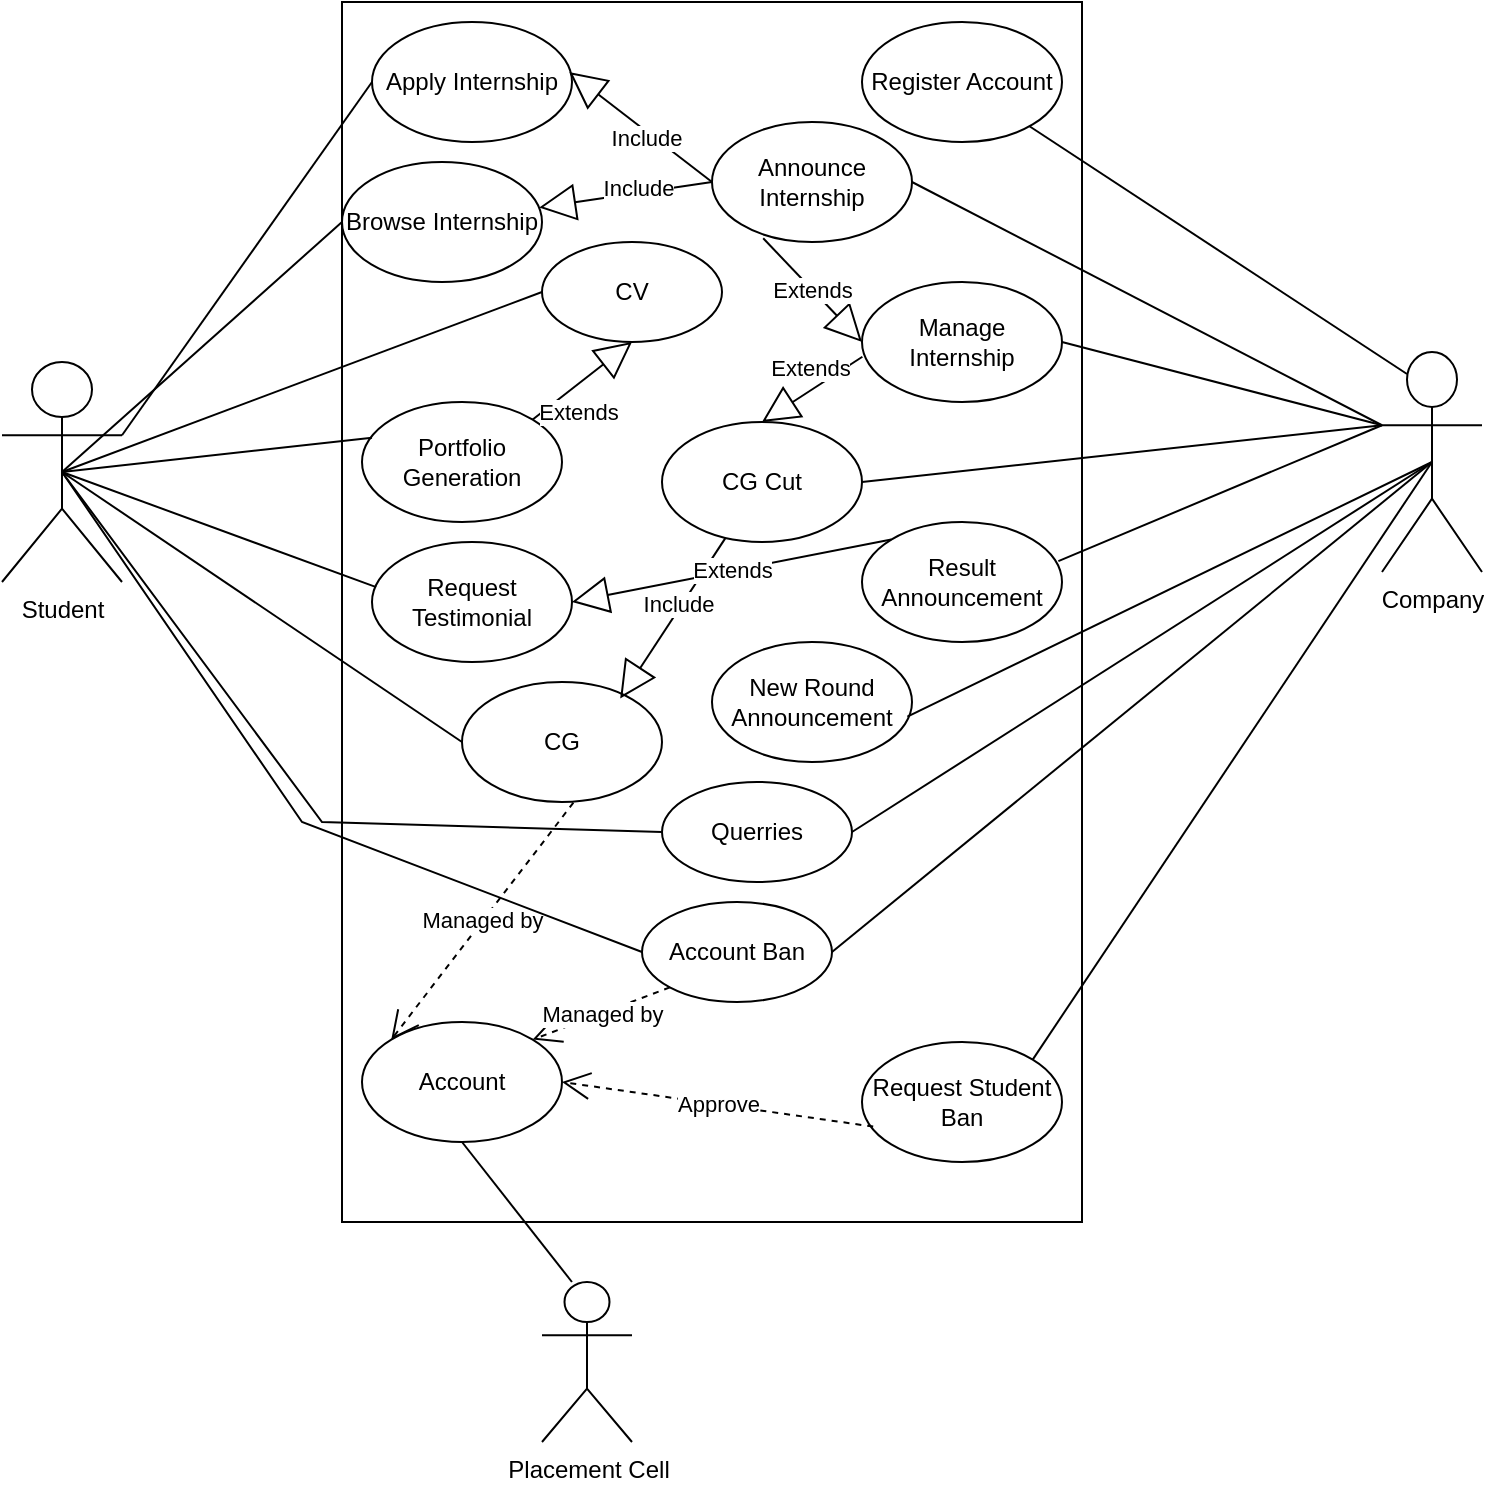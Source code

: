 <mxfile version="21.6.5" type="device">
  <diagram name="Page-1" id="r9nEY2Yy7e56UqKPWLLR">
    <mxGraphModel dx="1227" dy="618" grid="1" gridSize="10" guides="1" tooltips="1" connect="1" arrows="1" fold="1" page="1" pageScale="1" pageWidth="850" pageHeight="1100" math="0" shadow="0">
      <root>
        <mxCell id="0" />
        <mxCell id="1" parent="0" />
        <mxCell id="-XwaJixAXSmG_WCZRdY7-1" value="" style="rounded=0;whiteSpace=wrap;html=1;" vertex="1" parent="1">
          <mxGeometry x="180" y="40" width="370" height="610" as="geometry" />
        </mxCell>
        <mxCell id="-XwaJixAXSmG_WCZRdY7-4" value="Apply Internship" style="ellipse;whiteSpace=wrap;html=1;" vertex="1" parent="1">
          <mxGeometry x="195" y="50" width="100" height="60" as="geometry" />
        </mxCell>
        <mxCell id="-XwaJixAXSmG_WCZRdY7-5" value="Request Testimonial" style="ellipse;whiteSpace=wrap;html=1;" vertex="1" parent="1">
          <mxGeometry x="195" y="310" width="100" height="60" as="geometry" />
        </mxCell>
        <mxCell id="-XwaJixAXSmG_WCZRdY7-6" value="CV" style="ellipse;whiteSpace=wrap;html=1;" vertex="1" parent="1">
          <mxGeometry x="280" y="160" width="90" height="50" as="geometry" />
        </mxCell>
        <mxCell id="-XwaJixAXSmG_WCZRdY7-7" value="Portfolio Generation" style="ellipse;whiteSpace=wrap;html=1;" vertex="1" parent="1">
          <mxGeometry x="190" y="240" width="100" height="60" as="geometry" />
        </mxCell>
        <mxCell id="-XwaJixAXSmG_WCZRdY7-8" value="Browse Internship" style="ellipse;whiteSpace=wrap;html=1;" vertex="1" parent="1">
          <mxGeometry x="180" y="120" width="100" height="60" as="geometry" />
        </mxCell>
        <mxCell id="-XwaJixAXSmG_WCZRdY7-9" value="Student" style="shape=umlActor;verticalLabelPosition=bottom;verticalAlign=top;html=1;outlineConnect=0;" vertex="1" parent="1">
          <mxGeometry x="10" y="220" width="60" height="110" as="geometry" />
        </mxCell>
        <mxCell id="-XwaJixAXSmG_WCZRdY7-10" value="" style="endArrow=none;html=1;rounded=0;exitX=1;exitY=0.333;exitDx=0;exitDy=0;exitPerimeter=0;entryX=0;entryY=0.5;entryDx=0;entryDy=0;" edge="1" parent="1" source="-XwaJixAXSmG_WCZRdY7-9" target="-XwaJixAXSmG_WCZRdY7-4">
          <mxGeometry width="50" height="50" relative="1" as="geometry">
            <mxPoint x="90" y="160" as="sourcePoint" />
            <mxPoint x="180" y="270" as="targetPoint" />
          </mxGeometry>
        </mxCell>
        <mxCell id="-XwaJixAXSmG_WCZRdY7-11" value="" style="endArrow=none;html=1;rounded=0;entryX=0;entryY=0.5;entryDx=0;entryDy=0;exitX=0.5;exitY=0.5;exitDx=0;exitDy=0;exitPerimeter=0;" edge="1" parent="1" source="-XwaJixAXSmG_WCZRdY7-9" target="-XwaJixAXSmG_WCZRdY7-8">
          <mxGeometry width="50" height="50" relative="1" as="geometry">
            <mxPoint x="90" y="170" as="sourcePoint" />
            <mxPoint x="210" y="100" as="targetPoint" />
          </mxGeometry>
        </mxCell>
        <mxCell id="-XwaJixAXSmG_WCZRdY7-12" value="" style="endArrow=none;html=1;rounded=0;entryX=0;entryY=0.5;entryDx=0;entryDy=0;exitX=0.5;exitY=0.5;exitDx=0;exitDy=0;exitPerimeter=0;" edge="1" parent="1" source="-XwaJixAXSmG_WCZRdY7-9" target="-XwaJixAXSmG_WCZRdY7-6">
          <mxGeometry width="50" height="50" relative="1" as="geometry">
            <mxPoint x="75" y="180" as="sourcePoint" />
            <mxPoint x="210" y="170" as="targetPoint" />
          </mxGeometry>
        </mxCell>
        <mxCell id="-XwaJixAXSmG_WCZRdY7-13" value="" style="endArrow=none;html=1;rounded=0;exitX=0.5;exitY=0.5;exitDx=0;exitDy=0;exitPerimeter=0;entryX=0.05;entryY=0.297;entryDx=0;entryDy=0;entryPerimeter=0;" edge="1" parent="1" source="-XwaJixAXSmG_WCZRdY7-9" target="-XwaJixAXSmG_WCZRdY7-7">
          <mxGeometry width="50" height="50" relative="1" as="geometry">
            <mxPoint x="75" y="180" as="sourcePoint" />
            <mxPoint x="210" y="240" as="targetPoint" />
          </mxGeometry>
        </mxCell>
        <mxCell id="-XwaJixAXSmG_WCZRdY7-14" value="" style="endArrow=none;html=1;rounded=0;entryX=0.021;entryY=0.376;entryDx=0;entryDy=0;entryPerimeter=0;exitX=0.5;exitY=0.5;exitDx=0;exitDy=0;exitPerimeter=0;" edge="1" parent="1" source="-XwaJixAXSmG_WCZRdY7-9" target="-XwaJixAXSmG_WCZRdY7-5">
          <mxGeometry width="50" height="50" relative="1" as="geometry">
            <mxPoint x="75" y="180" as="sourcePoint" />
            <mxPoint x="215" y="298" as="targetPoint" />
          </mxGeometry>
        </mxCell>
        <mxCell id="-XwaJixAXSmG_WCZRdY7-16" value="Register Account" style="ellipse;whiteSpace=wrap;html=1;" vertex="1" parent="1">
          <mxGeometry x="440" y="50" width="100" height="60" as="geometry" />
        </mxCell>
        <mxCell id="-XwaJixAXSmG_WCZRdY7-17" value="Announce Internship" style="ellipse;whiteSpace=wrap;html=1;" vertex="1" parent="1">
          <mxGeometry x="365" y="100" width="100" height="60" as="geometry" />
        </mxCell>
        <mxCell id="-XwaJixAXSmG_WCZRdY7-18" value="Manage Internship" style="ellipse;whiteSpace=wrap;html=1;" vertex="1" parent="1">
          <mxGeometry x="440" y="180" width="100" height="60" as="geometry" />
        </mxCell>
        <mxCell id="-XwaJixAXSmG_WCZRdY7-19" value="CG Cut" style="ellipse;whiteSpace=wrap;html=1;" vertex="1" parent="1">
          <mxGeometry x="340" y="250" width="100" height="60" as="geometry" />
        </mxCell>
        <mxCell id="-XwaJixAXSmG_WCZRdY7-20" value="Result Announcement" style="ellipse;whiteSpace=wrap;html=1;" vertex="1" parent="1">
          <mxGeometry x="440" y="300" width="100" height="60" as="geometry" />
        </mxCell>
        <mxCell id="-XwaJixAXSmG_WCZRdY7-21" value="New Round Announcement" style="ellipse;whiteSpace=wrap;html=1;" vertex="1" parent="1">
          <mxGeometry x="365" y="360" width="100" height="60" as="geometry" />
        </mxCell>
        <mxCell id="-XwaJixAXSmG_WCZRdY7-22" value="Request Student Ban" style="ellipse;whiteSpace=wrap;html=1;" vertex="1" parent="1">
          <mxGeometry x="440" y="560" width="100" height="60" as="geometry" />
        </mxCell>
        <mxCell id="-XwaJixAXSmG_WCZRdY7-24" value="Company" style="shape=umlActor;verticalLabelPosition=bottom;verticalAlign=top;html=1;outlineConnect=0;" vertex="1" parent="1">
          <mxGeometry x="700" y="215" width="50" height="110" as="geometry" />
        </mxCell>
        <mxCell id="-XwaJixAXSmG_WCZRdY7-27" value="" style="endArrow=none;html=1;rounded=0;entryX=0.25;entryY=0.1;entryDx=0;entryDy=0;entryPerimeter=0;" edge="1" parent="1" source="-XwaJixAXSmG_WCZRdY7-16" target="-XwaJixAXSmG_WCZRdY7-24">
          <mxGeometry width="50" height="50" relative="1" as="geometry">
            <mxPoint x="570" y="210" as="sourcePoint" />
            <mxPoint x="670" y="260" as="targetPoint" />
          </mxGeometry>
        </mxCell>
        <mxCell id="-XwaJixAXSmG_WCZRdY7-28" value="" style="endArrow=none;html=1;rounded=0;exitX=1;exitY=0.5;exitDx=0;exitDy=0;entryX=0;entryY=0.333;entryDx=0;entryDy=0;entryPerimeter=0;" edge="1" parent="1" source="-XwaJixAXSmG_WCZRdY7-17" target="-XwaJixAXSmG_WCZRdY7-24">
          <mxGeometry width="50" height="50" relative="1" as="geometry">
            <mxPoint x="532" y="82" as="sourcePoint" />
            <mxPoint x="688" y="266" as="targetPoint" />
          </mxGeometry>
        </mxCell>
        <mxCell id="-XwaJixAXSmG_WCZRdY7-29" value="" style="endArrow=none;html=1;rounded=0;exitX=1;exitY=0.5;exitDx=0;exitDy=0;entryX=0;entryY=0.333;entryDx=0;entryDy=0;entryPerimeter=0;" edge="1" parent="1" source="-XwaJixAXSmG_WCZRdY7-18" target="-XwaJixAXSmG_WCZRdY7-24">
          <mxGeometry width="50" height="50" relative="1" as="geometry">
            <mxPoint x="460" y="160" as="sourcePoint" />
            <mxPoint x="680" y="280" as="targetPoint" />
          </mxGeometry>
        </mxCell>
        <mxCell id="-XwaJixAXSmG_WCZRdY7-30" value="" style="endArrow=none;html=1;rounded=0;exitX=1;exitY=0.5;exitDx=0;exitDy=0;entryX=0;entryY=0.333;entryDx=0;entryDy=0;entryPerimeter=0;" edge="1" parent="1" source="-XwaJixAXSmG_WCZRdY7-19" target="-XwaJixAXSmG_WCZRdY7-24">
          <mxGeometry width="50" height="50" relative="1" as="geometry">
            <mxPoint x="535" y="230" as="sourcePoint" />
            <mxPoint x="680" y="280" as="targetPoint" />
          </mxGeometry>
        </mxCell>
        <mxCell id="-XwaJixAXSmG_WCZRdY7-31" value="" style="endArrow=none;html=1;rounded=0;exitX=0.982;exitY=0.326;exitDx=0;exitDy=0;entryX=0;entryY=0.333;entryDx=0;entryDy=0;entryPerimeter=0;exitPerimeter=0;" edge="1" parent="1" source="-XwaJixAXSmG_WCZRdY7-20" target="-XwaJixAXSmG_WCZRdY7-24">
          <mxGeometry width="50" height="50" relative="1" as="geometry">
            <mxPoint x="460" y="310" as="sourcePoint" />
            <mxPoint x="680" y="280" as="targetPoint" />
          </mxGeometry>
        </mxCell>
        <mxCell id="-XwaJixAXSmG_WCZRdY7-32" value="" style="endArrow=none;html=1;rounded=0;exitX=0.977;exitY=0.622;exitDx=0;exitDy=0;entryX=0.5;entryY=0.5;entryDx=0;entryDy=0;entryPerimeter=0;exitPerimeter=0;" edge="1" parent="1" source="-XwaJixAXSmG_WCZRdY7-21" target="-XwaJixAXSmG_WCZRdY7-24">
          <mxGeometry width="50" height="50" relative="1" as="geometry">
            <mxPoint x="533" y="370" as="sourcePoint" />
            <mxPoint x="680" y="280" as="targetPoint" />
          </mxGeometry>
        </mxCell>
        <mxCell id="-XwaJixAXSmG_WCZRdY7-33" value="" style="endArrow=none;html=1;rounded=0;exitX=1;exitY=0;exitDx=0;exitDy=0;entryX=0.5;entryY=0.5;entryDx=0;entryDy=0;entryPerimeter=0;" edge="1" parent="1" source="-XwaJixAXSmG_WCZRdY7-22" target="-XwaJixAXSmG_WCZRdY7-24">
          <mxGeometry width="50" height="50" relative="1" as="geometry">
            <mxPoint x="458" y="457" as="sourcePoint" />
            <mxPoint x="680" y="280" as="targetPoint" />
          </mxGeometry>
        </mxCell>
        <mxCell id="-XwaJixAXSmG_WCZRdY7-34" value="Include" style="endArrow=block;endSize=16;endFill=0;html=1;rounded=0;exitX=0;exitY=0.5;exitDx=0;exitDy=0;" edge="1" parent="1" source="-XwaJixAXSmG_WCZRdY7-17" target="-XwaJixAXSmG_WCZRdY7-8">
          <mxGeometry x="-0.154" y="-2" width="160" relative="1" as="geometry">
            <mxPoint x="270" y="340" as="sourcePoint" />
            <mxPoint x="430" y="340" as="targetPoint" />
            <mxPoint as="offset" />
          </mxGeometry>
        </mxCell>
        <mxCell id="-XwaJixAXSmG_WCZRdY7-35" value="Include" style="endArrow=block;endSize=16;endFill=0;html=1;rounded=0;exitX=0;exitY=0.5;exitDx=0;exitDy=0;entryX=0.987;entryY=0.418;entryDx=0;entryDy=0;entryPerimeter=0;" edge="1" parent="1" source="-XwaJixAXSmG_WCZRdY7-17" target="-XwaJixAXSmG_WCZRdY7-4">
          <mxGeometry x="-0.127" y="3" width="160" relative="1" as="geometry">
            <mxPoint x="410" y="77" as="sourcePoint" />
            <mxPoint x="340" y="83" as="targetPoint" />
            <mxPoint as="offset" />
          </mxGeometry>
        </mxCell>
        <mxCell id="-XwaJixAXSmG_WCZRdY7-36" value="Extends" style="endArrow=block;endSize=16;endFill=0;html=1;rounded=0;exitX=0.256;exitY=0.969;exitDx=0;exitDy=0;exitPerimeter=0;entryX=0;entryY=0.5;entryDx=0;entryDy=0;" edge="1" parent="1" source="-XwaJixAXSmG_WCZRdY7-17" target="-XwaJixAXSmG_WCZRdY7-18">
          <mxGeometry width="160" relative="1" as="geometry">
            <mxPoint x="350" y="250" as="sourcePoint" />
            <mxPoint x="510" y="250" as="targetPoint" />
          </mxGeometry>
        </mxCell>
        <mxCell id="-XwaJixAXSmG_WCZRdY7-37" value="Extends" style="endArrow=block;endSize=16;endFill=0;html=1;rounded=0;entryX=0.5;entryY=0;entryDx=0;entryDy=0;exitX=0.002;exitY=0.623;exitDx=0;exitDy=0;exitPerimeter=0;" edge="1" parent="1" source="-XwaJixAXSmG_WCZRdY7-18" target="-XwaJixAXSmG_WCZRdY7-19">
          <mxGeometry x="-0.159" y="-9" width="160" relative="1" as="geometry">
            <mxPoint x="406" y="188" as="sourcePoint" />
            <mxPoint x="430" y="240" as="targetPoint" />
            <mxPoint as="offset" />
          </mxGeometry>
        </mxCell>
        <mxCell id="-XwaJixAXSmG_WCZRdY7-38" value="CG" style="ellipse;whiteSpace=wrap;html=1;" vertex="1" parent="1">
          <mxGeometry x="240" y="380" width="100" height="60" as="geometry" />
        </mxCell>
        <mxCell id="-XwaJixAXSmG_WCZRdY7-39" value="" style="endArrow=none;html=1;rounded=0;entryX=0;entryY=0.5;entryDx=0;entryDy=0;exitX=0.5;exitY=0.5;exitDx=0;exitDy=0;exitPerimeter=0;" edge="1" parent="1" source="-XwaJixAXSmG_WCZRdY7-9" target="-XwaJixAXSmG_WCZRdY7-38">
          <mxGeometry width="50" height="50" relative="1" as="geometry">
            <mxPoint x="45" y="210" as="sourcePoint" />
            <mxPoint x="212" y="383" as="targetPoint" />
          </mxGeometry>
        </mxCell>
        <mxCell id="-XwaJixAXSmG_WCZRdY7-40" value="Placement Cell" style="shape=umlActor;verticalLabelPosition=bottom;verticalAlign=top;html=1;" vertex="1" parent="1">
          <mxGeometry x="280" y="680" width="45" height="80" as="geometry" />
        </mxCell>
        <mxCell id="-XwaJixAXSmG_WCZRdY7-41" value="Include" style="endArrow=block;endSize=16;endFill=0;html=1;rounded=0;entryX=0.791;entryY=0.138;entryDx=0;entryDy=0;entryPerimeter=0;" edge="1" parent="1" source="-XwaJixAXSmG_WCZRdY7-19" target="-XwaJixAXSmG_WCZRdY7-38">
          <mxGeometry x="-0.154" y="-2" width="160" relative="1" as="geometry">
            <mxPoint x="380" y="400" as="sourcePoint" />
            <mxPoint x="310" y="406" as="targetPoint" />
            <mxPoint as="offset" />
          </mxGeometry>
        </mxCell>
        <mxCell id="-XwaJixAXSmG_WCZRdY7-42" value="Extends" style="endArrow=block;endSize=16;endFill=0;html=1;rounded=0;exitX=0;exitY=0;exitDx=0;exitDy=0;entryX=1;entryY=0.5;entryDx=0;entryDy=0;" edge="1" parent="1" source="-XwaJixAXSmG_WCZRdY7-20" target="-XwaJixAXSmG_WCZRdY7-5">
          <mxGeometry width="160" relative="1" as="geometry">
            <mxPoint x="330" y="290" as="sourcePoint" />
            <mxPoint x="490" y="290" as="targetPoint" />
          </mxGeometry>
        </mxCell>
        <mxCell id="-XwaJixAXSmG_WCZRdY7-44" value="Account" style="ellipse;whiteSpace=wrap;html=1;" vertex="1" parent="1">
          <mxGeometry x="190" y="550" width="100" height="60" as="geometry" />
        </mxCell>
        <mxCell id="-XwaJixAXSmG_WCZRdY7-45" value="" style="endArrow=none;html=1;rounded=0;entryX=0.333;entryY=0;entryDx=0;entryDy=0;entryPerimeter=0;exitX=0.5;exitY=1;exitDx=0;exitDy=0;" edge="1" parent="1" source="-XwaJixAXSmG_WCZRdY7-44" target="-XwaJixAXSmG_WCZRdY7-40">
          <mxGeometry width="50" height="50" relative="1" as="geometry">
            <mxPoint x="270" y="670" as="sourcePoint" />
            <mxPoint x="320" y="620" as="targetPoint" />
          </mxGeometry>
        </mxCell>
        <mxCell id="-XwaJixAXSmG_WCZRdY7-47" value="Managed by" style="endArrow=open;endSize=12;dashed=1;html=1;rounded=0;entryX=0;entryY=0;entryDx=0;entryDy=0;exitX=0.557;exitY=1.006;exitDx=0;exitDy=0;exitPerimeter=0;" edge="1" parent="1" source="-XwaJixAXSmG_WCZRdY7-38" target="-XwaJixAXSmG_WCZRdY7-44">
          <mxGeometry width="160" relative="1" as="geometry">
            <mxPoint x="320" y="510" as="sourcePoint" />
            <mxPoint x="480" y="510" as="targetPoint" />
          </mxGeometry>
        </mxCell>
        <mxCell id="-XwaJixAXSmG_WCZRdY7-48" value="Approve" style="endArrow=open;endSize=12;dashed=1;html=1;rounded=0;entryX=1;entryY=0.5;entryDx=0;entryDy=0;exitX=0.056;exitY=0.705;exitDx=0;exitDy=0;exitPerimeter=0;" edge="1" parent="1" source="-XwaJixAXSmG_WCZRdY7-22" target="-XwaJixAXSmG_WCZRdY7-44">
          <mxGeometry width="160" relative="1" as="geometry">
            <mxPoint x="266" y="490" as="sourcePoint" />
            <mxPoint x="285" y="539" as="targetPoint" />
          </mxGeometry>
        </mxCell>
        <mxCell id="-XwaJixAXSmG_WCZRdY7-49" value="Extends" style="endArrow=block;endSize=16;endFill=0;html=1;rounded=0;exitX=1;exitY=0;exitDx=0;exitDy=0;entryX=0.5;entryY=1;entryDx=0;entryDy=0;" edge="1" parent="1" source="-XwaJixAXSmG_WCZRdY7-7" target="-XwaJixAXSmG_WCZRdY7-6">
          <mxGeometry x="-0.366" y="-11" width="160" relative="1" as="geometry">
            <mxPoint x="406" y="188" as="sourcePoint" />
            <mxPoint x="430" y="240" as="targetPoint" />
            <mxPoint as="offset" />
          </mxGeometry>
        </mxCell>
        <mxCell id="-XwaJixAXSmG_WCZRdY7-50" value="Account Ban" style="ellipse;whiteSpace=wrap;html=1;" vertex="1" parent="1">
          <mxGeometry x="330" y="490" width="95" height="50" as="geometry" />
        </mxCell>
        <mxCell id="-XwaJixAXSmG_WCZRdY7-51" value="Querries" style="ellipse;whiteSpace=wrap;html=1;" vertex="1" parent="1">
          <mxGeometry x="340" y="430" width="95" height="50" as="geometry" />
        </mxCell>
        <mxCell id="-XwaJixAXSmG_WCZRdY7-53" value="" style="endArrow=none;html=1;rounded=0;exitX=1;exitY=0.5;exitDx=0;exitDy=0;entryX=0.5;entryY=0.5;entryDx=0;entryDy=0;entryPerimeter=0;" edge="1" parent="1" source="-XwaJixAXSmG_WCZRdY7-51" target="-XwaJixAXSmG_WCZRdY7-24">
          <mxGeometry width="50" height="50" relative="1" as="geometry">
            <mxPoint x="535" y="519" as="sourcePoint" />
            <mxPoint x="695" y="290" as="targetPoint" />
          </mxGeometry>
        </mxCell>
        <mxCell id="-XwaJixAXSmG_WCZRdY7-54" value="" style="endArrow=none;html=1;rounded=0;entryX=0;entryY=0.5;entryDx=0;entryDy=0;exitX=0.5;exitY=0.5;exitDx=0;exitDy=0;exitPerimeter=0;" edge="1" parent="1" source="-XwaJixAXSmG_WCZRdY7-9" target="-XwaJixAXSmG_WCZRdY7-51">
          <mxGeometry width="50" height="50" relative="1" as="geometry">
            <mxPoint x="45" y="270" as="sourcePoint" />
            <mxPoint x="230" y="460" as="targetPoint" />
            <Array as="points">
              <mxPoint x="170" y="450" />
            </Array>
          </mxGeometry>
        </mxCell>
        <mxCell id="-XwaJixAXSmG_WCZRdY7-55" value="" style="endArrow=none;html=1;rounded=0;exitX=1;exitY=0.5;exitDx=0;exitDy=0;entryX=0.5;entryY=0.5;entryDx=0;entryDy=0;entryPerimeter=0;" edge="1" parent="1" source="-XwaJixAXSmG_WCZRdY7-50" target="-XwaJixAXSmG_WCZRdY7-24">
          <mxGeometry width="50" height="50" relative="1" as="geometry">
            <mxPoint x="445" y="465" as="sourcePoint" />
            <mxPoint x="695" y="290" as="targetPoint" />
          </mxGeometry>
        </mxCell>
        <mxCell id="-XwaJixAXSmG_WCZRdY7-56" value="" style="endArrow=none;html=1;rounded=0;entryX=0;entryY=0.5;entryDx=0;entryDy=0;exitX=0.5;exitY=0.5;exitDx=0;exitDy=0;exitPerimeter=0;" edge="1" parent="1" source="-XwaJixAXSmG_WCZRdY7-9" target="-XwaJixAXSmG_WCZRdY7-50">
          <mxGeometry width="50" height="50" relative="1" as="geometry">
            <mxPoint x="45" y="270" as="sourcePoint" />
            <mxPoint x="350" y="465" as="targetPoint" />
            <Array as="points">
              <mxPoint x="160" y="450" />
            </Array>
          </mxGeometry>
        </mxCell>
        <mxCell id="-XwaJixAXSmG_WCZRdY7-58" value="Managed by" style="endArrow=open;endSize=12;dashed=1;html=1;rounded=0;entryX=1;entryY=0;entryDx=0;entryDy=0;exitX=0;exitY=1;exitDx=0;exitDy=0;" edge="1" parent="1" source="-XwaJixAXSmG_WCZRdY7-50" target="-XwaJixAXSmG_WCZRdY7-44">
          <mxGeometry width="160" relative="1" as="geometry">
            <mxPoint x="306" y="450" as="sourcePoint" />
            <mxPoint x="215" y="569" as="targetPoint" />
          </mxGeometry>
        </mxCell>
      </root>
    </mxGraphModel>
  </diagram>
</mxfile>

